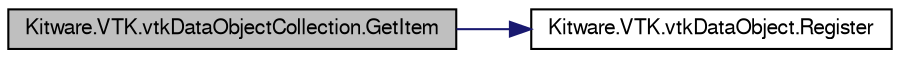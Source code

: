 digraph G
{
  bgcolor="transparent";
  edge [fontname="FreeSans",fontsize="10",labelfontname="FreeSans",labelfontsize="10"];
  node [fontname="FreeSans",fontsize="10",shape=record];
  rankdir="LR";
  Node1 [label="Kitware.VTK.vtkDataObjectCollection.GetItem",height=0.2,width=0.4,color="black", fillcolor="grey75", style="filled" fontcolor="black"];
  Node1 -> Node2 [color="midnightblue",fontsize="10",style="solid",fontname="FreeSans"];
  Node2 [label="Kitware.VTK.vtkDataObject.Register",height=0.2,width=0.4,color="black",URL="$class_kitware_1_1_v_t_k_1_1vtk_data_object.html#a2cc61aa1eebd43c7f81cc11cf1a98516",tooltip="Handle the source/data loop."];
}

